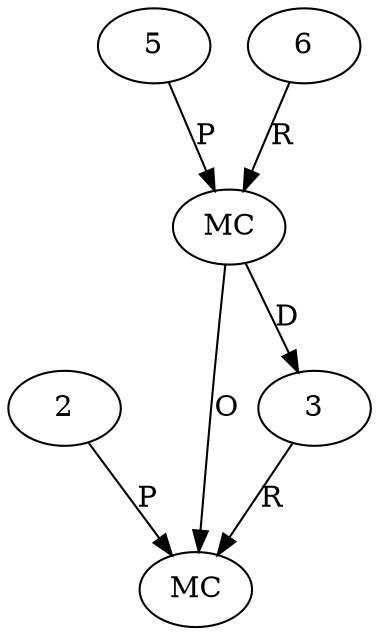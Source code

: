 digraph "AUG" {

  1 [ label="MC" s="compareTo()" t="UNKNOWN" l="230" ];
  2 [ t="Partial" n="test1" ];
  3 [ t="UNKNOWN" n="dummy_" ];
  4 [ label="MC" s="property()" t="Partial" l="230" ];
  5 [ t="UNKNOWN" n="dummy_" ];
  6 [ t="Partial" n="test1" ];
  2 -> 1 [ label="P" ];
  4 -> 1 [ label="O" ];
  3 -> 1 [ label="R" ];
  4 -> 3 [ label="D" ];
  5 -> 4 [ label="P" ];
  6 -> 4 [ label="R" ];
}
